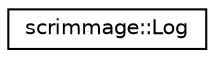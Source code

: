 digraph "Graphical Class Hierarchy"
{
 // LATEX_PDF_SIZE
  edge [fontname="Helvetica",fontsize="10",labelfontname="Helvetica",labelfontsize="10"];
  node [fontname="Helvetica",fontsize="10",shape=record];
  rankdir="LR";
  Node0 [label="scrimmage::Log",height=0.2,width=0.4,color="black", fillcolor="white", style="filled",URL="$classscrimmage_1_1Log.html",tooltip=" "];
}

